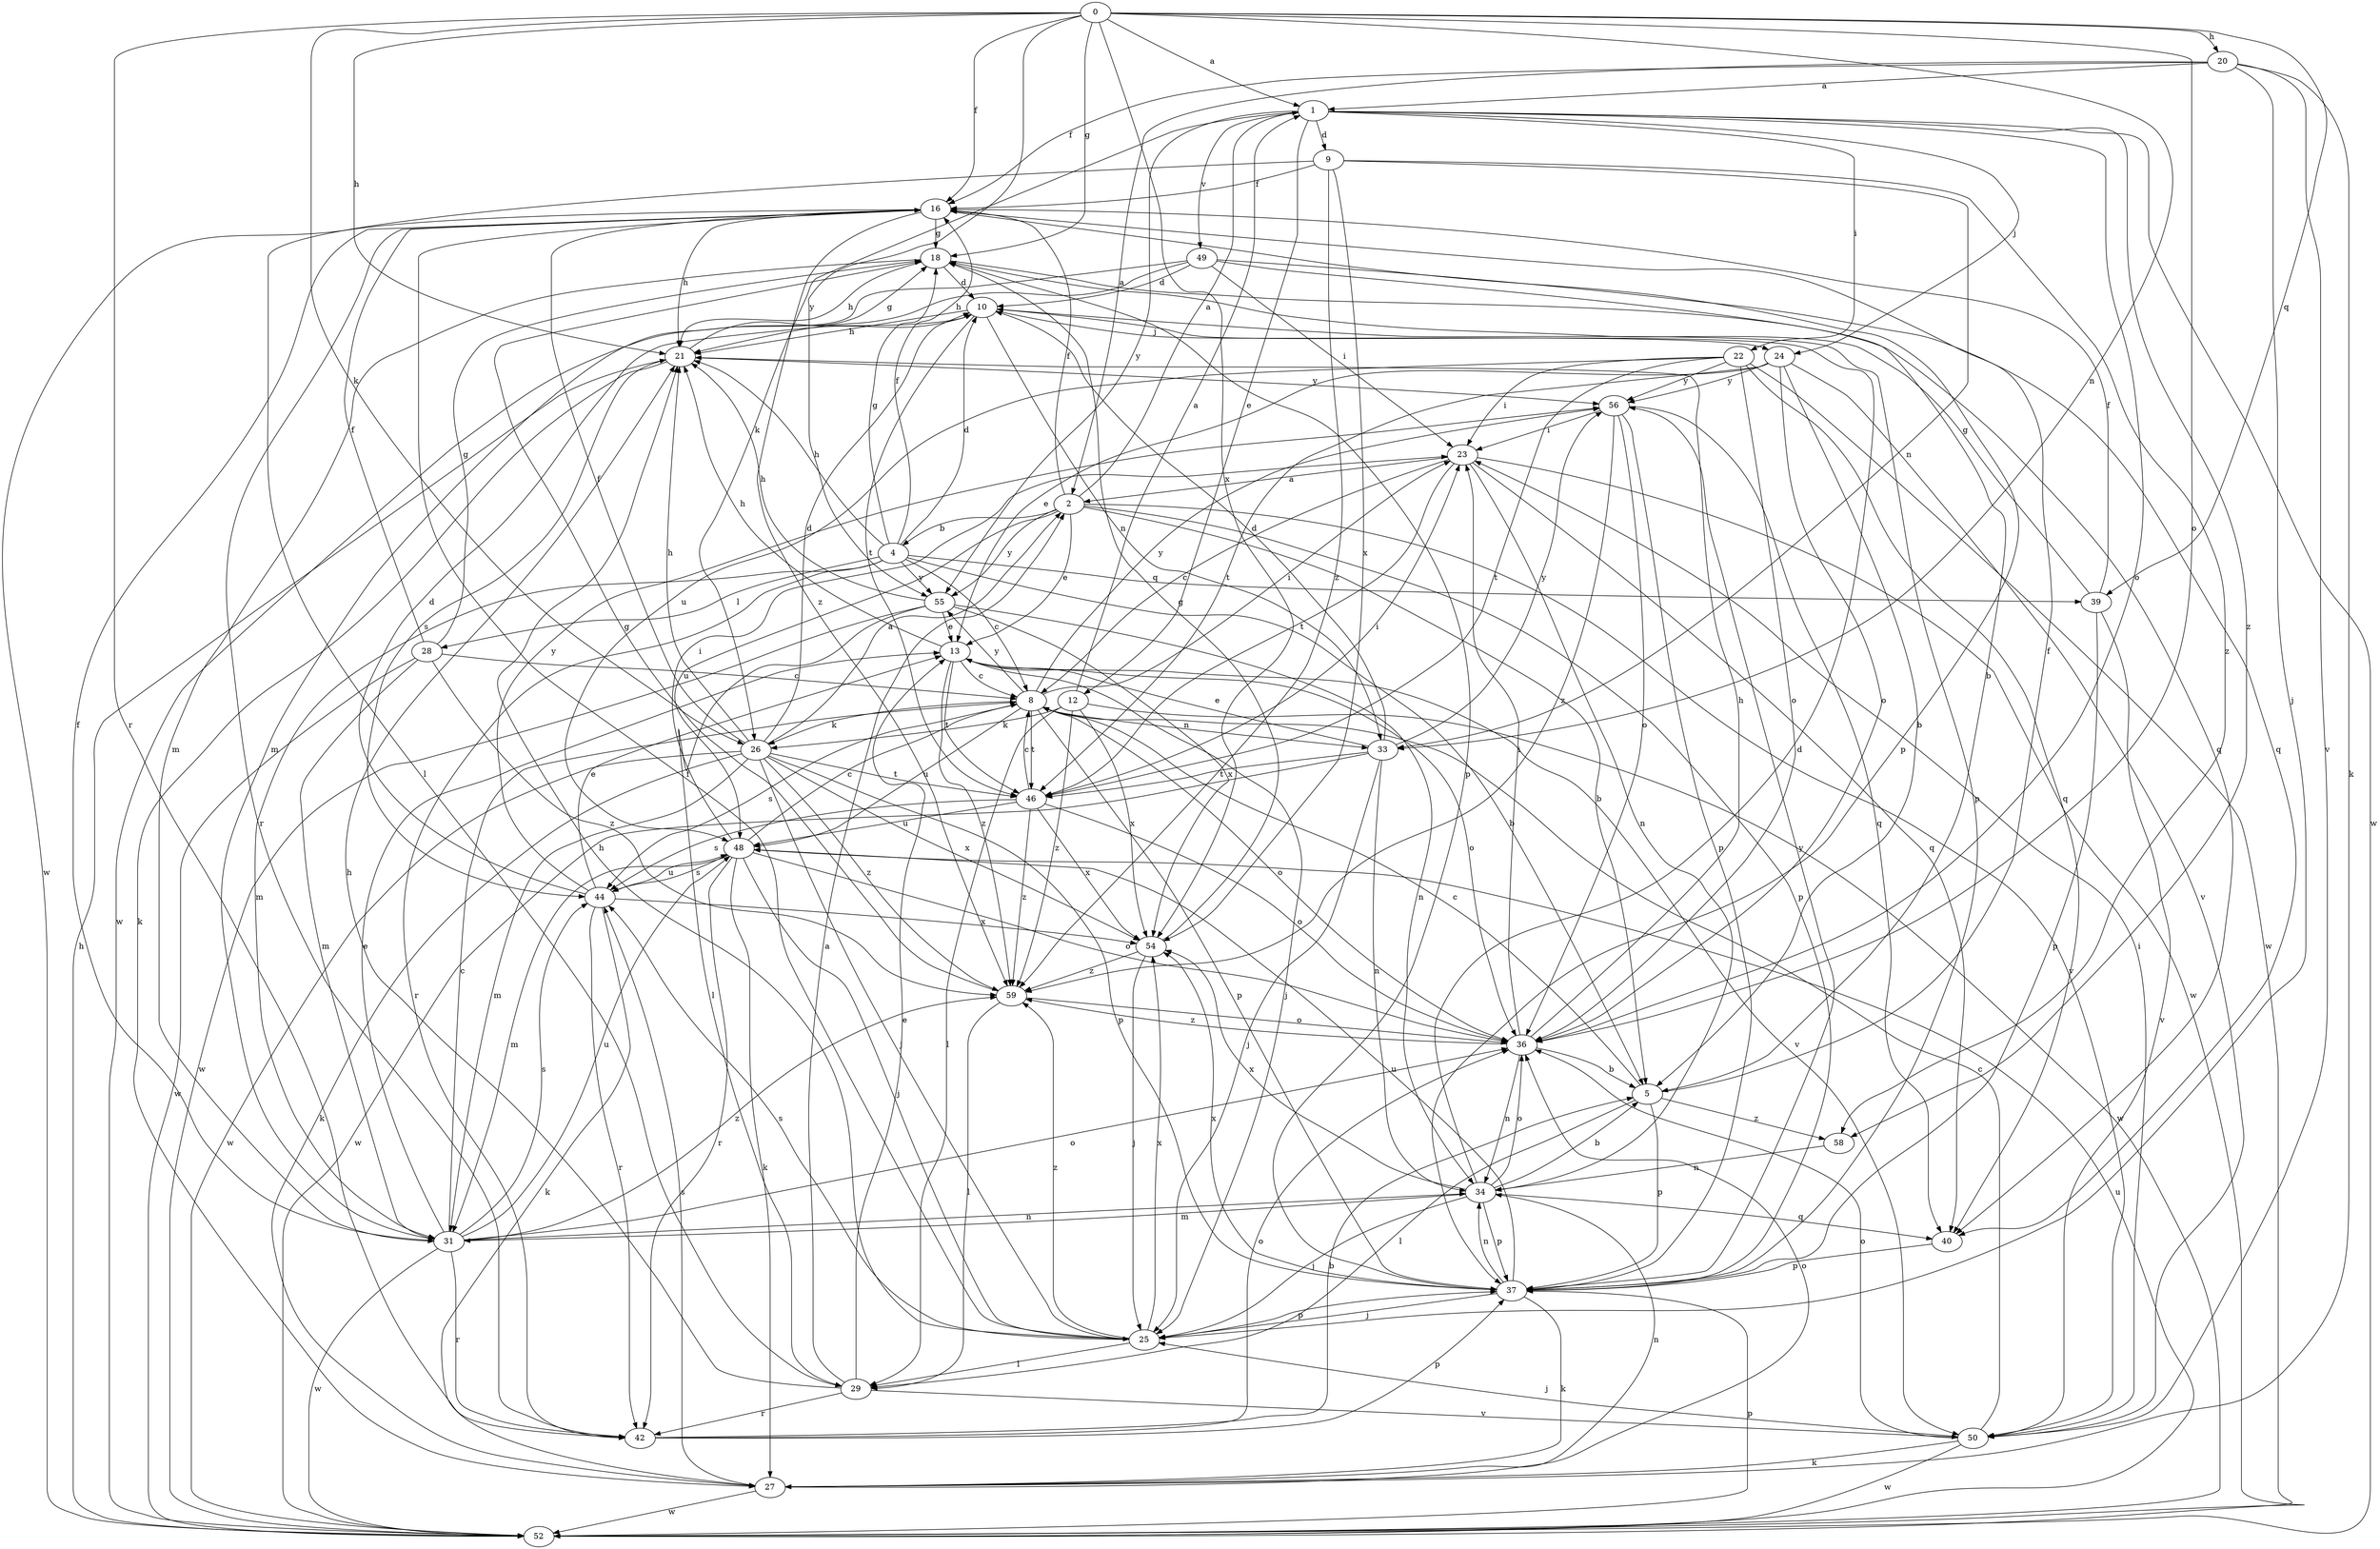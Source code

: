 strict digraph  {
0;
1;
2;
4;
5;
8;
9;
10;
12;
13;
16;
18;
20;
21;
22;
23;
24;
25;
26;
27;
28;
29;
31;
33;
34;
36;
37;
39;
40;
42;
44;
46;
48;
49;
50;
52;
54;
55;
56;
58;
59;
0 -> 1  [label=a];
0 -> 16  [label=f];
0 -> 18  [label=g];
0 -> 20  [label=h];
0 -> 21  [label=h];
0 -> 26  [label=k];
0 -> 33  [label=n];
0 -> 36  [label=o];
0 -> 39  [label=q];
0 -> 42  [label=r];
0 -> 54  [label=x];
0 -> 55  [label=y];
1 -> 9  [label=d];
1 -> 12  [label=e];
1 -> 22  [label=i];
1 -> 24  [label=j];
1 -> 26  [label=k];
1 -> 36  [label=o];
1 -> 49  [label=v];
1 -> 52  [label=w];
1 -> 55  [label=y];
1 -> 58  [label=z];
2 -> 1  [label=a];
2 -> 4  [label=b];
2 -> 5  [label=b];
2 -> 13  [label=e];
2 -> 16  [label=f];
2 -> 37  [label=p];
2 -> 48  [label=u];
2 -> 50  [label=v];
2 -> 55  [label=y];
4 -> 5  [label=b];
4 -> 8  [label=c];
4 -> 10  [label=d];
4 -> 16  [label=f];
4 -> 18  [label=g];
4 -> 21  [label=h];
4 -> 28  [label=l];
4 -> 31  [label=m];
4 -> 39  [label=q];
4 -> 42  [label=r];
4 -> 55  [label=y];
5 -> 8  [label=c];
5 -> 16  [label=f];
5 -> 29  [label=l];
5 -> 37  [label=p];
5 -> 58  [label=z];
8 -> 23  [label=i];
8 -> 26  [label=k];
8 -> 33  [label=n];
8 -> 36  [label=o];
8 -> 37  [label=p];
8 -> 44  [label=s];
8 -> 46  [label=t];
8 -> 48  [label=u];
8 -> 55  [label=y];
8 -> 56  [label=y];
9 -> 16  [label=f];
9 -> 29  [label=l];
9 -> 33  [label=n];
9 -> 54  [label=x];
9 -> 58  [label=z];
9 -> 59  [label=z];
10 -> 21  [label=h];
10 -> 24  [label=j];
10 -> 33  [label=n];
10 -> 37  [label=p];
10 -> 46  [label=t];
10 -> 52  [label=w];
12 -> 1  [label=a];
12 -> 26  [label=k];
12 -> 29  [label=l];
12 -> 52  [label=w];
12 -> 54  [label=x];
12 -> 59  [label=z];
13 -> 8  [label=c];
13 -> 21  [label=h];
13 -> 25  [label=j];
13 -> 36  [label=o];
13 -> 46  [label=t];
13 -> 50  [label=v];
13 -> 59  [label=z];
16 -> 18  [label=g];
16 -> 21  [label=h];
16 -> 37  [label=p];
16 -> 42  [label=r];
16 -> 52  [label=w];
16 -> 59  [label=z];
18 -> 10  [label=d];
18 -> 21  [label=h];
18 -> 31  [label=m];
18 -> 37  [label=p];
18 -> 40  [label=q];
20 -> 1  [label=a];
20 -> 2  [label=a];
20 -> 16  [label=f];
20 -> 25  [label=j];
20 -> 27  [label=k];
20 -> 50  [label=v];
21 -> 18  [label=g];
21 -> 27  [label=k];
21 -> 44  [label=s];
21 -> 56  [label=y];
22 -> 23  [label=i];
22 -> 36  [label=o];
22 -> 40  [label=q];
22 -> 46  [label=t];
22 -> 48  [label=u];
22 -> 52  [label=w];
22 -> 56  [label=y];
23 -> 2  [label=a];
23 -> 8  [label=c];
23 -> 34  [label=n];
23 -> 40  [label=q];
23 -> 46  [label=t];
23 -> 52  [label=w];
24 -> 5  [label=b];
24 -> 13  [label=e];
24 -> 36  [label=o];
24 -> 46  [label=t];
24 -> 50  [label=v];
24 -> 56  [label=y];
25 -> 16  [label=f];
25 -> 21  [label=h];
25 -> 29  [label=l];
25 -> 37  [label=p];
25 -> 44  [label=s];
25 -> 54  [label=x];
25 -> 59  [label=z];
26 -> 2  [label=a];
26 -> 10  [label=d];
26 -> 16  [label=f];
26 -> 21  [label=h];
26 -> 25  [label=j];
26 -> 27  [label=k];
26 -> 31  [label=m];
26 -> 37  [label=p];
26 -> 46  [label=t];
26 -> 52  [label=w];
26 -> 54  [label=x];
26 -> 59  [label=z];
27 -> 34  [label=n];
27 -> 36  [label=o];
27 -> 44  [label=s];
27 -> 52  [label=w];
28 -> 8  [label=c];
28 -> 16  [label=f];
28 -> 18  [label=g];
28 -> 31  [label=m];
28 -> 52  [label=w];
28 -> 59  [label=z];
29 -> 2  [label=a];
29 -> 13  [label=e];
29 -> 21  [label=h];
29 -> 42  [label=r];
29 -> 50  [label=v];
31 -> 8  [label=c];
31 -> 13  [label=e];
31 -> 16  [label=f];
31 -> 34  [label=n];
31 -> 36  [label=o];
31 -> 42  [label=r];
31 -> 44  [label=s];
31 -> 48  [label=u];
31 -> 52  [label=w];
31 -> 59  [label=z];
33 -> 10  [label=d];
33 -> 13  [label=e];
33 -> 25  [label=j];
33 -> 34  [label=n];
33 -> 46  [label=t];
33 -> 52  [label=w];
33 -> 56  [label=y];
34 -> 5  [label=b];
34 -> 10  [label=d];
34 -> 25  [label=j];
34 -> 31  [label=m];
34 -> 36  [label=o];
34 -> 37  [label=p];
34 -> 40  [label=q];
34 -> 54  [label=x];
36 -> 5  [label=b];
36 -> 21  [label=h];
36 -> 23  [label=i];
36 -> 34  [label=n];
36 -> 59  [label=z];
37 -> 25  [label=j];
37 -> 27  [label=k];
37 -> 34  [label=n];
37 -> 48  [label=u];
37 -> 54  [label=x];
37 -> 56  [label=y];
39 -> 16  [label=f];
39 -> 18  [label=g];
39 -> 37  [label=p];
39 -> 50  [label=v];
40 -> 37  [label=p];
42 -> 5  [label=b];
42 -> 36  [label=o];
42 -> 37  [label=p];
44 -> 10  [label=d];
44 -> 13  [label=e];
44 -> 27  [label=k];
44 -> 42  [label=r];
44 -> 48  [label=u];
44 -> 54  [label=x];
44 -> 56  [label=y];
46 -> 8  [label=c];
46 -> 23  [label=i];
46 -> 36  [label=o];
46 -> 44  [label=s];
46 -> 48  [label=u];
46 -> 54  [label=x];
46 -> 59  [label=z];
48 -> 8  [label=c];
48 -> 23  [label=i];
48 -> 25  [label=j];
48 -> 27  [label=k];
48 -> 31  [label=m];
48 -> 36  [label=o];
48 -> 42  [label=r];
48 -> 44  [label=s];
49 -> 5  [label=b];
49 -> 10  [label=d];
49 -> 21  [label=h];
49 -> 23  [label=i];
49 -> 31  [label=m];
49 -> 40  [label=q];
50 -> 8  [label=c];
50 -> 23  [label=i];
50 -> 25  [label=j];
50 -> 27  [label=k];
50 -> 36  [label=o];
50 -> 52  [label=w];
52 -> 21  [label=h];
52 -> 37  [label=p];
52 -> 48  [label=u];
54 -> 18  [label=g];
54 -> 25  [label=j];
54 -> 59  [label=z];
55 -> 13  [label=e];
55 -> 21  [label=h];
55 -> 29  [label=l];
55 -> 34  [label=n];
55 -> 52  [label=w];
55 -> 54  [label=x];
56 -> 23  [label=i];
56 -> 36  [label=o];
56 -> 37  [label=p];
56 -> 40  [label=q];
56 -> 59  [label=z];
58 -> 34  [label=n];
59 -> 18  [label=g];
59 -> 29  [label=l];
59 -> 36  [label=o];
}
